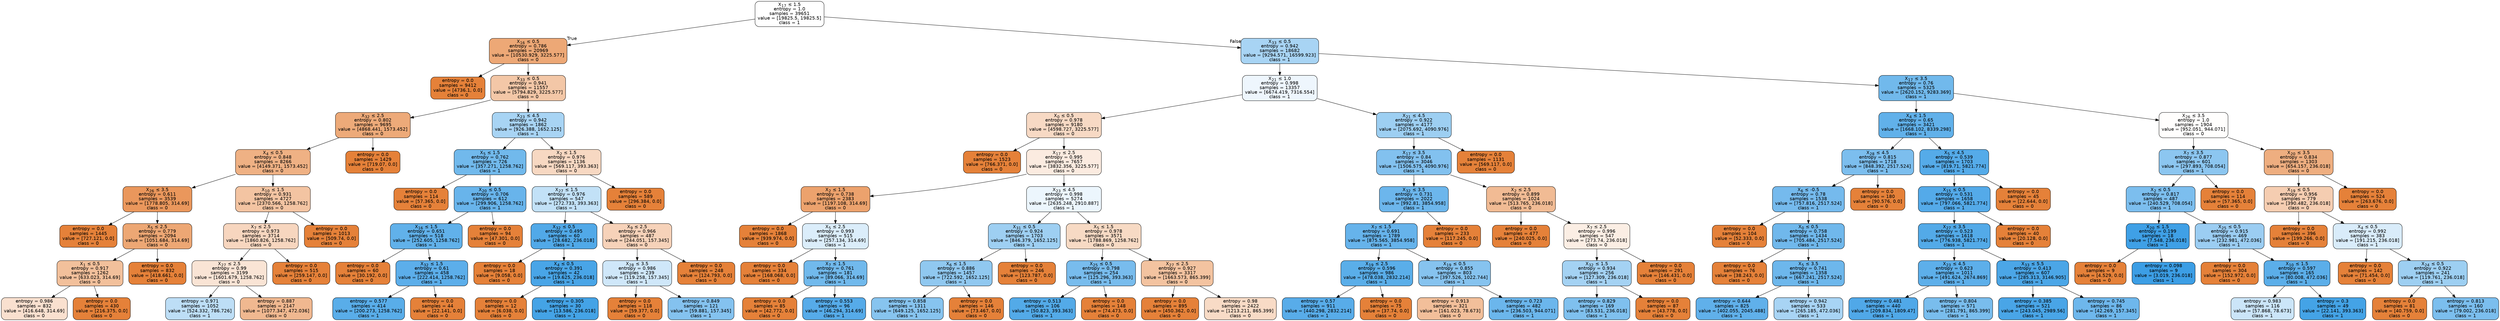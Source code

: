 digraph Tree {
node [shape=box, style="filled, rounded", color="black", fontname=helvetica] ;
edge [fontname=helvetica] ;
0 [label=<X<SUB>17</SUB> &le; 1.5<br/>entropy = 1.0<br/>samples = 39651<br/>value = [19825.5, 19825.5]<br/>class = 1>, fillcolor="#ffffff"] ;
1 [label=<X<SUB>16</SUB> &le; 0.5<br/>entropy = 0.786<br/>samples = 20969<br/>value = [10530.929, 3225.577]<br/>class = 0>, fillcolor="#eda876"] ;
0 -> 1 [labeldistance=2.5, labelangle=45, headlabel="True"] ;
2 [label=<entropy = 0.0<br/>samples = 9412<br/>value = [4736.1, 0.0]<br/>class = 0>, fillcolor="#e58139"] ;
1 -> 2 ;
3 [label=<X<SUB>33</SUB> &le; 0.5<br/>entropy = 0.941<br/>samples = 11557<br/>value = [5794.829, 3225.577]<br/>class = 0>, fillcolor="#f3c7a7"] ;
1 -> 3 ;
4 [label=<X<SUB>32</SUB> &le; 2.5<br/>entropy = 0.802<br/>samples = 9695<br/>value = [4868.441, 1573.452]<br/>class = 0>, fillcolor="#edaa79"] ;
3 -> 4 ;
5 [label=<X<SUB>4</SUB> &le; 0.5<br/>entropy = 0.848<br/>samples = 8266<br/>value = [4149.371, 1573.452]<br/>class = 0>, fillcolor="#efb184"] ;
4 -> 5 ;
6 [label=<X<SUB>26</SUB> &le; 3.5<br/>entropy = 0.611<br/>samples = 3539<br/>value = [1778.805, 314.69]<br/>class = 0>, fillcolor="#ea975c"] ;
5 -> 6 ;
7 [label=<entropy = 0.0<br/>samples = 1445<br/>value = [727.121, 0.0]<br/>class = 0>, fillcolor="#e58139"] ;
6 -> 7 ;
8 [label=<X<SUB>5</SUB> &le; 2.5<br/>entropy = 0.779<br/>samples = 2094<br/>value = [1051.684, 314.69]<br/>class = 0>, fillcolor="#eda774"] ;
6 -> 8 ;
9 [label=<X<SUB>1</SUB> &le; 0.5<br/>entropy = 0.917<br/>samples = 1262<br/>value = [633.023, 314.69]<br/>class = 0>, fillcolor="#f2c09b"] ;
8 -> 9 ;
10 [label=<entropy = 0.986<br/>samples = 832<br/>value = [416.648, 314.69]<br/>class = 0>, fillcolor="#f9e0cf"] ;
9 -> 10 ;
11 [label=<entropy = 0.0<br/>samples = 430<br/>value = [216.375, 0.0]<br/>class = 0>, fillcolor="#e58139"] ;
9 -> 11 ;
12 [label=<entropy = 0.0<br/>samples = 832<br/>value = [418.661, 0.0]<br/>class = 0>, fillcolor="#e58139"] ;
8 -> 12 ;
13 [label=<X<SUB>10</SUB> &le; 1.5<br/>entropy = 0.931<br/>samples = 4727<br/>value = [2370.566, 1258.762]<br/>class = 0>, fillcolor="#f3c4a2"] ;
5 -> 13 ;
14 [label=<X<SUB>7</SUB> &le; 2.5<br/>entropy = 0.973<br/>samples = 3714<br/>value = [1860.826, 1258.762]<br/>class = 0>, fillcolor="#f7d6bf"] ;
13 -> 14 ;
15 [label=<X<SUB>27</SUB> &le; 2.5<br/>entropy = 0.99<br/>samples = 3199<br/>value = [1601.679, 1258.762]<br/>class = 0>, fillcolor="#f9e4d5"] ;
14 -> 15 ;
16 [label=<entropy = 0.971<br/>samples = 1052<br/>value = [524.332, 786.726]<br/>class = 1>, fillcolor="#bddef6"] ;
15 -> 16 ;
17 [label=<entropy = 0.887<br/>samples = 2147<br/>value = [1077.347, 472.036]<br/>class = 0>, fillcolor="#f0b890"] ;
15 -> 17 ;
18 [label=<entropy = 0.0<br/>samples = 515<br/>value = [259.147, 0.0]<br/>class = 0>, fillcolor="#e58139"] ;
14 -> 18 ;
19 [label=<entropy = 0.0<br/>samples = 1013<br/>value = [509.74, 0.0]<br/>class = 0>, fillcolor="#e58139"] ;
13 -> 19 ;
20 [label=<entropy = 0.0<br/>samples = 1429<br/>value = [719.07, 0.0]<br/>class = 0>, fillcolor="#e58139"] ;
4 -> 20 ;
21 [label=<X<SUB>23</SUB> &le; 4.5<br/>entropy = 0.942<br/>samples = 1862<br/>value = [926.388, 1652.125]<br/>class = 1>, fillcolor="#a8d4f4"] ;
3 -> 21 ;
22 [label=<X<SUB>5</SUB> &le; 1.5<br/>entropy = 0.762<br/>samples = 726<br/>value = [357.271, 1258.762]<br/>class = 1>, fillcolor="#71b9ec"] ;
21 -> 22 ;
23 [label=<entropy = 0.0<br/>samples = 114<br/>value = [57.365, 0.0]<br/>class = 0>, fillcolor="#e58139"] ;
22 -> 23 ;
24 [label=<X<SUB>20</SUB> &le; 0.5<br/>entropy = 0.706<br/>samples = 612<br/>value = [299.906, 1258.762]<br/>class = 1>, fillcolor="#68b4eb"] ;
22 -> 24 ;
25 [label=<X<SUB>16</SUB> &le; 1.5<br/>entropy = 0.651<br/>samples = 518<br/>value = [252.605, 1258.762]<br/>class = 1>, fillcolor="#61b1ea"] ;
24 -> 25 ;
26 [label=<entropy = 0.0<br/>samples = 60<br/>value = [30.192, 0.0]<br/>class = 0>, fillcolor="#e58139"] ;
25 -> 26 ;
27 [label=<X<SUB>32</SUB> &le; 1.5<br/>entropy = 0.61<br/>samples = 458<br/>value = [222.414, 1258.762]<br/>class = 1>, fillcolor="#5caeea"] ;
25 -> 27 ;
28 [label=<entropy = 0.577<br/>samples = 414<br/>value = [200.273, 1258.762]<br/>class = 1>, fillcolor="#59ade9"] ;
27 -> 28 ;
29 [label=<entropy = 0.0<br/>samples = 44<br/>value = [22.141, 0.0]<br/>class = 0>, fillcolor="#e58139"] ;
27 -> 29 ;
30 [label=<entropy = 0.0<br/>samples = 94<br/>value = [47.301, 0.0]<br/>class = 0>, fillcolor="#e58139"] ;
24 -> 30 ;
31 [label=<X<SUB>2</SUB> &le; 1.5<br/>entropy = 0.976<br/>samples = 1136<br/>value = [569.117, 393.363]<br/>class = 0>, fillcolor="#f7d8c2"] ;
21 -> 31 ;
32 [label=<X<SUB>27</SUB> &le; 1.5<br/>entropy = 0.976<br/>samples = 547<br/>value = [272.733, 393.363]<br/>class = 1>, fillcolor="#c2e1f7"] ;
31 -> 32 ;
33 [label=<X<SUB>32</SUB> &le; 0.5<br/>entropy = 0.495<br/>samples = 60<br/>value = [28.682, 236.018]<br/>class = 1>, fillcolor="#51a9e8"] ;
32 -> 33 ;
34 [label=<entropy = 0.0<br/>samples = 18<br/>value = [9.058, 0.0]<br/>class = 0>, fillcolor="#e58139"] ;
33 -> 34 ;
35 [label=<X<SUB>4</SUB> &le; 0.5<br/>entropy = 0.391<br/>samples = 42<br/>value = [19.625, 236.018]<br/>class = 1>, fillcolor="#49a5e7"] ;
33 -> 35 ;
36 [label=<entropy = 0.0<br/>samples = 12<br/>value = [6.038, 0.0]<br/>class = 0>, fillcolor="#e58139"] ;
35 -> 36 ;
37 [label=<entropy = 0.305<br/>samples = 30<br/>value = [13.586, 236.018]<br/>class = 1>, fillcolor="#44a3e6"] ;
35 -> 37 ;
38 [label=<X<SUB>9</SUB> &le; 2.5<br/>entropy = 0.966<br/>samples = 487<br/>value = [244.051, 157.345]<br/>class = 0>, fillcolor="#f6d2b9"] ;
32 -> 38 ;
39 [label=<X<SUB>28</SUB> &le; 3.5<br/>entropy = 0.986<br/>samples = 239<br/>value = [119.258, 157.345]<br/>class = 1>, fillcolor="#cfe7f9"] ;
38 -> 39 ;
40 [label=<entropy = 0.0<br/>samples = 118<br/>value = [59.377, 0.0]<br/>class = 0>, fillcolor="#e58139"] ;
39 -> 40 ;
41 [label=<entropy = 0.849<br/>samples = 121<br/>value = [59.881, 157.345]<br/>class = 1>, fillcolor="#84c2ef"] ;
39 -> 41 ;
42 [label=<entropy = 0.0<br/>samples = 248<br/>value = [124.793, 0.0]<br/>class = 0>, fillcolor="#e58139"] ;
38 -> 42 ;
43 [label=<entropy = 0.0<br/>samples = 589<br/>value = [296.384, 0.0]<br/>class = 0>, fillcolor="#e58139"] ;
31 -> 43 ;
44 [label=<X<SUB>33</SUB> &le; 0.5<br/>entropy = 0.942<br/>samples = 18682<br/>value = [9294.571, 16599.923]<br/>class = 1>, fillcolor="#a8d4f4"] ;
0 -> 44 [labeldistance=2.5, labelangle=-45, headlabel="False"] ;
45 [label=<X<SUB>21</SUB> &le; 1.0<br/>entropy = 0.998<br/>samples = 13357<br/>value = [6674.419, 7316.554]<br/>class = 1>, fillcolor="#eef6fd"] ;
44 -> 45 ;
46 [label=<X<SUB>0</SUB> &le; 0.5<br/>entropy = 0.978<br/>samples = 9180<br/>value = [4598.727, 3225.577]<br/>class = 0>, fillcolor="#f7d9c4"] ;
45 -> 46 ;
47 [label=<entropy = 0.0<br/>samples = 1523<br/>value = [766.371, 0.0]<br/>class = 0>, fillcolor="#e58139"] ;
46 -> 47 ;
48 [label=<X<SUB>17</SUB> &le; 2.5<br/>entropy = 0.995<br/>samples = 7657<br/>value = [3832.356, 3225.577]<br/>class = 0>, fillcolor="#fbebe0"] ;
46 -> 48 ;
49 [label=<X<SUB>2</SUB> &le; 1.5<br/>entropy = 0.738<br/>samples = 2383<br/>value = [1197.108, 314.69]<br/>class = 0>, fillcolor="#eca26d"] ;
48 -> 49 ;
50 [label=<entropy = 0.0<br/>samples = 1868<br/>value = [939.974, 0.0]<br/>class = 0>, fillcolor="#e58139"] ;
49 -> 50 ;
51 [label=<X<SUB>5</SUB> &le; 2.5<br/>entropy = 0.993<br/>samples = 515<br/>value = [257.134, 314.69]<br/>class = 1>, fillcolor="#dbedfa"] ;
49 -> 51 ;
52 [label=<entropy = 0.0<br/>samples = 334<br/>value = [168.068, 0.0]<br/>class = 0>, fillcolor="#e58139"] ;
51 -> 52 ;
53 [label=<X<SUB>7</SUB> &le; 1.5<br/>entropy = 0.761<br/>samples = 181<br/>value = [89.066, 314.69]<br/>class = 1>, fillcolor="#71b9ec"] ;
51 -> 53 ;
54 [label=<entropy = 0.0<br/>samples = 85<br/>value = [42.772, 0.0]<br/>class = 0>, fillcolor="#e58139"] ;
53 -> 54 ;
55 [label=<entropy = 0.553<br/>samples = 96<br/>value = [46.294, 314.69]<br/>class = 1>, fillcolor="#56abe9"] ;
53 -> 55 ;
56 [label=<X<SUB>23</SUB> &le; 4.5<br/>entropy = 0.998<br/>samples = 5274<br/>value = [2635.248, 2910.887]<br/>class = 1>, fillcolor="#ecf6fd"] ;
48 -> 56 ;
57 [label=<X<SUB>31</SUB> &le; 0.5<br/>entropy = 0.924<br/>samples = 1703<br/>value = [846.379, 1652.125]<br/>class = 1>, fillcolor="#9ecff2"] ;
56 -> 57 ;
58 [label=<X<SUB>6</SUB> &le; 1.5<br/>entropy = 0.886<br/>samples = 1457<br/>value = [722.592, 1652.125]<br/>class = 1>, fillcolor="#90c8f0"] ;
57 -> 58 ;
59 [label=<entropy = 0.858<br/>samples = 1311<br/>value = [649.125, 1652.125]<br/>class = 1>, fillcolor="#87c4ef"] ;
58 -> 59 ;
60 [label=<entropy = 0.0<br/>samples = 146<br/>value = [73.467, 0.0]<br/>class = 0>, fillcolor="#e58139"] ;
58 -> 60 ;
61 [label=<entropy = 0.0<br/>samples = 246<br/>value = [123.787, 0.0]<br/>class = 0>, fillcolor="#e58139"] ;
57 -> 61 ;
62 [label=<X<SUB>5</SUB> &le; 1.5<br/>entropy = 0.978<br/>samples = 3571<br/>value = [1788.869, 1258.762]<br/>class = 0>, fillcolor="#f7dac4"] ;
56 -> 62 ;
63 [label=<X<SUB>25</SUB> &le; 0.5<br/>entropy = 0.798<br/>samples = 254<br/>value = [125.296, 393.363]<br/>class = 1>, fillcolor="#78bced"] ;
62 -> 63 ;
64 [label=<entropy = 0.513<br/>samples = 106<br/>value = [50.823, 393.363]<br/>class = 1>, fillcolor="#53aae8"] ;
63 -> 64 ;
65 [label=<entropy = 0.0<br/>samples = 148<br/>value = [74.473, 0.0]<br/>class = 0>, fillcolor="#e58139"] ;
63 -> 65 ;
66 [label=<X<SUB>27</SUB> &le; 2.5<br/>entropy = 0.927<br/>samples = 3317<br/>value = [1663.573, 865.399]<br/>class = 0>, fillcolor="#f3c3a0"] ;
62 -> 66 ;
67 [label=<entropy = 0.0<br/>samples = 895<br/>value = [450.362, 0.0]<br/>class = 0>, fillcolor="#e58139"] ;
66 -> 67 ;
68 [label=<entropy = 0.98<br/>samples = 2422<br/>value = [1213.211, 865.399]<br/>class = 0>, fillcolor="#f8dbc6"] ;
66 -> 68 ;
69 [label=<X<SUB>21</SUB> &le; 4.5<br/>entropy = 0.922<br/>samples = 4177<br/>value = [2075.692, 4090.976]<br/>class = 1>, fillcolor="#9dcff2"] ;
45 -> 69 ;
70 [label=<X<SUB>17</SUB> &le; 3.5<br/>entropy = 0.84<br/>samples = 3046<br/>value = [1506.575, 4090.976]<br/>class = 1>, fillcolor="#82c1ef"] ;
69 -> 70 ;
71 [label=<X<SUB>32</SUB> &le; 3.5<br/>entropy = 0.731<br/>samples = 2022<br/>value = [992.81, 3854.958]<br/>class = 1>, fillcolor="#6cb6ec"] ;
70 -> 71 ;
72 [label=<X<SUB>7</SUB> &le; 1.5<br/>entropy = 0.691<br/>samples = 1789<br/>value = [875.565, 3854.958]<br/>class = 1>, fillcolor="#66b3eb"] ;
71 -> 72 ;
73 [label=<X<SUB>19</SUB> &le; 2.5<br/>entropy = 0.596<br/>samples = 986<br/>value = [478.038, 2832.214]<br/>class = 1>, fillcolor="#5aaee9"] ;
72 -> 73 ;
74 [label=<entropy = 0.57<br/>samples = 911<br/>value = [440.298, 2832.214]<br/>class = 1>, fillcolor="#58ace9"] ;
73 -> 74 ;
75 [label=<entropy = 0.0<br/>samples = 75<br/>value = [37.74, 0.0]<br/>class = 0>, fillcolor="#e58139"] ;
73 -> 75 ;
76 [label=<X<SUB>19</SUB> &le; 0.5<br/>entropy = 0.855<br/>samples = 803<br/>value = [397.526, 1022.744]<br/>class = 1>, fillcolor="#86c3ef"] ;
72 -> 76 ;
77 [label=<entropy = 0.913<br/>samples = 321<br/>value = [161.023, 78.673]<br/>class = 0>, fillcolor="#f2bf9a"] ;
76 -> 77 ;
78 [label=<entropy = 0.723<br/>samples = 482<br/>value = [236.503, 944.071]<br/>class = 1>, fillcolor="#6bb6ec"] ;
76 -> 78 ;
79 [label=<entropy = 0.0<br/>samples = 233<br/>value = [117.245, 0.0]<br/>class = 0>, fillcolor="#e58139"] ;
71 -> 79 ;
80 [label=<X<SUB>2</SUB> &le; 2.5<br/>entropy = 0.899<br/>samples = 1024<br/>value = [513.765, 236.018]<br/>class = 0>, fillcolor="#f1bb94"] ;
70 -> 80 ;
81 [label=<entropy = 0.0<br/>samples = 477<br/>value = [240.025, 0.0]<br/>class = 0>, fillcolor="#e58139"] ;
80 -> 81 ;
82 [label=<X<SUB>7</SUB> &le; 2.5<br/>entropy = 0.996<br/>samples = 547<br/>value = [273.74, 236.018]<br/>class = 0>, fillcolor="#fbeee4"] ;
80 -> 82 ;
83 [label=<X<SUB>32</SUB> &le; 1.5<br/>entropy = 0.934<br/>samples = 256<br/>value = [127.309, 236.018]<br/>class = 1>, fillcolor="#a4d2f3"] ;
82 -> 83 ;
84 [label=<entropy = 0.829<br/>samples = 169<br/>value = [83.531, 236.018]<br/>class = 1>, fillcolor="#7fc0ee"] ;
83 -> 84 ;
85 [label=<entropy = 0.0<br/>samples = 87<br/>value = [43.778, 0.0]<br/>class = 0>, fillcolor="#e58139"] ;
83 -> 85 ;
86 [label=<entropy = 0.0<br/>samples = 291<br/>value = [146.431, 0.0]<br/>class = 0>, fillcolor="#e58139"] ;
82 -> 86 ;
87 [label=<entropy = 0.0<br/>samples = 1131<br/>value = [569.117, 0.0]<br/>class = 0>, fillcolor="#e58139"] ;
69 -> 87 ;
88 [label=<X<SUB>17</SUB> &le; 3.5<br/>entropy = 0.76<br/>samples = 5325<br/>value = [2620.152, 9283.369]<br/>class = 1>, fillcolor="#71b9ec"] ;
44 -> 88 ;
89 [label=<X<SUB>4</SUB> &le; 1.5<br/>entropy = 0.65<br/>samples = 3421<br/>value = [1668.102, 8339.298]<br/>class = 1>, fillcolor="#61b1ea"] ;
88 -> 89 ;
90 [label=<X<SUB>28</SUB> &le; 4.5<br/>entropy = 0.815<br/>samples = 1718<br/>value = [848.392, 2517.524]<br/>class = 1>, fillcolor="#7cbeee"] ;
89 -> 90 ;
91 [label=<X<SUB>6</SUB> &le; -0.5<br/>entropy = 0.78<br/>samples = 1538<br/>value = [757.816, 2517.524]<br/>class = 1>, fillcolor="#75baed"] ;
90 -> 91 ;
92 [label=<entropy = 0.0<br/>samples = 104<br/>value = [52.333, 0.0]<br/>class = 0>, fillcolor="#e58139"] ;
91 -> 92 ;
93 [label=<X<SUB>0</SUB> &le; 0.5<br/>entropy = 0.758<br/>samples = 1434<br/>value = [705.484, 2517.524]<br/>class = 1>, fillcolor="#70b8ec"] ;
91 -> 93 ;
94 [label=<entropy = 0.0<br/>samples = 76<br/>value = [38.243, 0.0]<br/>class = 0>, fillcolor="#e58139"] ;
93 -> 94 ;
95 [label=<X<SUB>5</SUB> &le; 3.5<br/>entropy = 0.741<br/>samples = 1358<br/>value = [667.241, 2517.524]<br/>class = 1>, fillcolor="#6db7ec"] ;
93 -> 95 ;
96 [label=<entropy = 0.644<br/>samples = 825<br/>value = [402.055, 2045.488]<br/>class = 1>, fillcolor="#60b0ea"] ;
95 -> 96 ;
97 [label=<entropy = 0.942<br/>samples = 533<br/>value = [265.185, 472.036]<br/>class = 1>, fillcolor="#a8d4f4"] ;
95 -> 97 ;
98 [label=<entropy = 0.0<br/>samples = 180<br/>value = [90.576, 0.0]<br/>class = 0>, fillcolor="#e58139"] ;
90 -> 98 ;
99 [label=<X<SUB>5</SUB> &le; 4.5<br/>entropy = 0.539<br/>samples = 1703<br/>value = [819.71, 5821.774]<br/>class = 1>, fillcolor="#55abe9"] ;
89 -> 99 ;
100 [label=<X<SUB>15</SUB> &le; 0.5<br/>entropy = 0.531<br/>samples = 1658<br/>value = [797.066, 5821.774]<br/>class = 1>, fillcolor="#54aae9"] ;
99 -> 100 ;
101 [label=<X<SUB>27</SUB> &le; 3.5<br/>entropy = 0.523<br/>samples = 1618<br/>value = [776.938, 5821.774]<br/>class = 1>, fillcolor="#53aae8"] ;
100 -> 101 ;
102 [label=<X<SUB>23</SUB> &le; 4.5<br/>entropy = 0.623<br/>samples = 1011<br/>value = [491.624, 2674.869]<br/>class = 1>, fillcolor="#5dafea"] ;
101 -> 102 ;
103 [label=<entropy = 0.481<br/>samples = 440<br/>value = [209.834, 1809.47]<br/>class = 1>, fillcolor="#50a8e8"] ;
102 -> 103 ;
104 [label=<entropy = 0.804<br/>samples = 571<br/>value = [281.791, 865.399]<br/>class = 1>, fillcolor="#79bded"] ;
102 -> 104 ;
105 [label=<X<SUB>33</SUB> &le; 5.5<br/>entropy = 0.413<br/>samples = 607<br/>value = [285.313, 3146.905]<br/>class = 1>, fillcolor="#4ba6e7"] ;
101 -> 105 ;
106 [label=<entropy = 0.385<br/>samples = 521<br/>value = [243.045, 2989.56]<br/>class = 1>, fillcolor="#49a5e7"] ;
105 -> 106 ;
107 [label=<entropy = 0.745<br/>samples = 86<br/>value = [42.269, 157.345]<br/>class = 1>, fillcolor="#6eb7ec"] ;
105 -> 107 ;
108 [label=<entropy = 0.0<br/>samples = 40<br/>value = [20.128, 0.0]<br/>class = 0>, fillcolor="#e58139"] ;
100 -> 108 ;
109 [label=<entropy = 0.0<br/>samples = 45<br/>value = [22.644, 0.0]<br/>class = 0>, fillcolor="#e58139"] ;
99 -> 109 ;
110 [label=<X<SUB>26</SUB> &le; 3.5<br/>entropy = 1.0<br/>samples = 1904<br/>value = [952.051, 944.071]<br/>class = 0>, fillcolor="#fffefd"] ;
88 -> 110 ;
111 [label=<X<SUB>7</SUB> &le; 3.5<br/>entropy = 0.877<br/>samples = 601<br/>value = [297.893, 708.054]<br/>class = 1>, fillcolor="#8cc6f0"] ;
110 -> 111 ;
112 [label=<X<SUB>2</SUB> &le; 0.5<br/>entropy = 0.817<br/>samples = 487<br/>value = [240.529, 708.054]<br/>class = 1>, fillcolor="#7cbeee"] ;
111 -> 112 ;
113 [label=<X<SUB>20</SUB> &le; 1.5<br/>entropy = 0.199<br/>samples = 18<br/>value = [7.548, 236.018]<br/>class = 1>, fillcolor="#3fa0e6"] ;
112 -> 113 ;
114 [label=<entropy = 0.0<br/>samples = 9<br/>value = [4.529, 0.0]<br/>class = 0>, fillcolor="#e58139"] ;
113 -> 114 ;
115 [label=<entropy = 0.098<br/>samples = 9<br/>value = [3.019, 236.018]<br/>class = 1>, fillcolor="#3c9ee5"] ;
113 -> 115 ;
116 [label=<X<SUB>25</SUB> &le; 0.5<br/>entropy = 0.915<br/>samples = 469<br/>value = [232.981, 472.036]<br/>class = 1>, fillcolor="#9bcdf2"] ;
112 -> 116 ;
117 [label=<entropy = 0.0<br/>samples = 304<br/>value = [152.972, 0.0]<br/>class = 0>, fillcolor="#e58139"] ;
116 -> 117 ;
118 [label=<X<SUB>10</SUB> &le; 1.5<br/>entropy = 0.597<br/>samples = 165<br/>value = [80.008, 472.036]<br/>class = 1>, fillcolor="#5baee9"] ;
116 -> 118 ;
119 [label=<entropy = 0.983<br/>samples = 116<br/>value = [57.868, 78.673]<br/>class = 1>, fillcolor="#cbe5f8"] ;
118 -> 119 ;
120 [label=<entropy = 0.3<br/>samples = 49<br/>value = [22.141, 393.363]<br/>class = 1>, fillcolor="#44a3e6"] ;
118 -> 120 ;
121 [label=<entropy = 0.0<br/>samples = 114<br/>value = [57.365, 0.0]<br/>class = 0>, fillcolor="#e58139"] ;
111 -> 121 ;
122 [label=<X<SUB>20</SUB> &le; 3.5<br/>entropy = 0.834<br/>samples = 1303<br/>value = [654.157, 236.018]<br/>class = 0>, fillcolor="#eeae80"] ;
110 -> 122 ;
123 [label=<X<SUB>19</SUB> &le; 0.5<br/>entropy = 0.956<br/>samples = 779<br/>value = [390.482, 236.018]<br/>class = 0>, fillcolor="#f5cdb1"] ;
122 -> 123 ;
124 [label=<entropy = 0.0<br/>samples = 396<br/>value = [199.266, 0.0]<br/>class = 0>, fillcolor="#e58139"] ;
123 -> 124 ;
125 [label=<X<SUB>4</SUB> &le; 0.5<br/>entropy = 0.992<br/>samples = 383<br/>value = [191.215, 236.018]<br/>class = 1>, fillcolor="#d9ecfa"] ;
123 -> 125 ;
126 [label=<entropy = 0.0<br/>samples = 142<br/>value = [71.454, 0.0]<br/>class = 0>, fillcolor="#e58139"] ;
125 -> 126 ;
127 [label=<X<SUB>24</SUB> &le; 0.5<br/>entropy = 0.922<br/>samples = 241<br/>value = [119.761, 236.018]<br/>class = 1>, fillcolor="#9dcff2"] ;
125 -> 127 ;
128 [label=<entropy = 0.0<br/>samples = 81<br/>value = [40.759, 0.0]<br/>class = 0>, fillcolor="#e58139"] ;
127 -> 128 ;
129 [label=<entropy = 0.813<br/>samples = 160<br/>value = [79.002, 236.018]<br/>class = 1>, fillcolor="#7bbeee"] ;
127 -> 129 ;
130 [label=<entropy = 0.0<br/>samples = 524<br/>value = [263.676, 0.0]<br/>class = 0>, fillcolor="#e58139"] ;
122 -> 130 ;
}